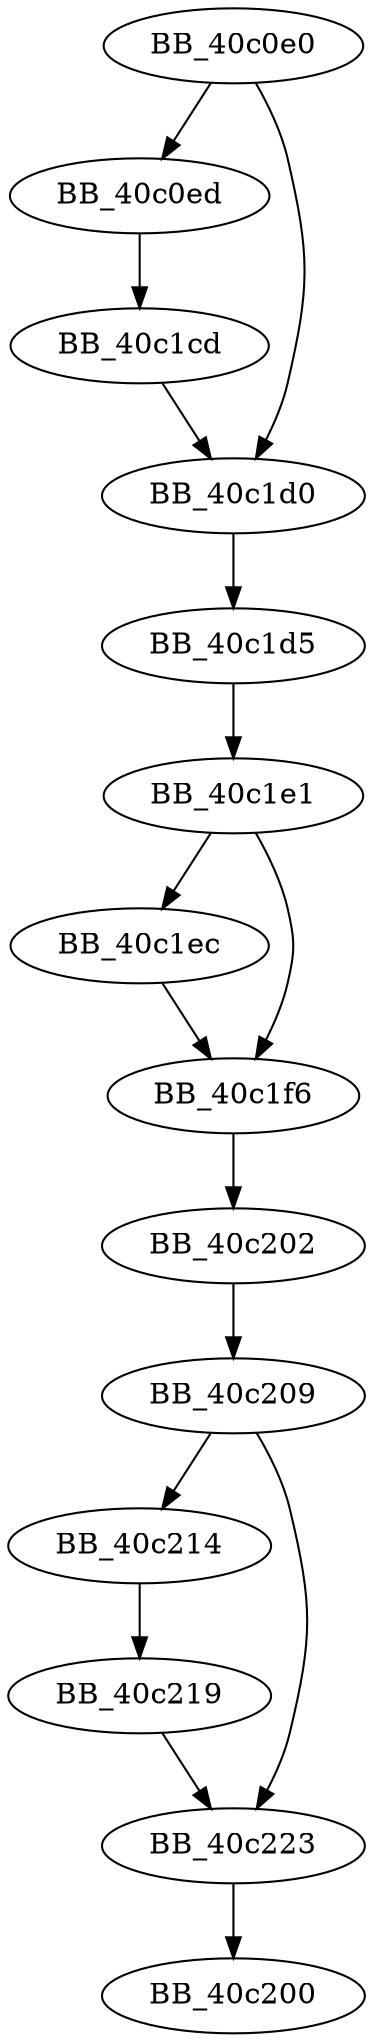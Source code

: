 DiGraph sub_40C0E0{
BB_40c0e0->BB_40c0ed
BB_40c0e0->BB_40c1d0
BB_40c0ed->BB_40c1cd
BB_40c1cd->BB_40c1d0
BB_40c1d0->BB_40c1d5
BB_40c1d5->BB_40c1e1
BB_40c1e1->BB_40c1ec
BB_40c1e1->BB_40c1f6
BB_40c1ec->BB_40c1f6
BB_40c1f6->BB_40c202
BB_40c202->BB_40c209
BB_40c209->BB_40c214
BB_40c209->BB_40c223
BB_40c214->BB_40c219
BB_40c219->BB_40c223
BB_40c223->BB_40c200
}
